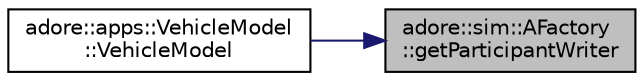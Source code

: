 digraph "adore::sim::AFactory::getParticipantWriter"
{
 // LATEX_PDF_SIZE
  edge [fontname="Helvetica",fontsize="10",labelfontname="Helvetica",labelfontsize="10"];
  node [fontname="Helvetica",fontsize="10",shape=record];
  rankdir="RL";
  Node1 [label="adore::sim::AFactory\l::getParticipantWriter",height=0.2,width=0.4,color="black", fillcolor="grey75", style="filled", fontcolor="black",tooltip="send ego state to simulation feed"];
  Node1 -> Node2 [dir="back",color="midnightblue",fontsize="10",style="solid",fontname="Helvetica"];
  Node2 [label="adore::apps::VehicleModel\l::VehicleModel",height=0.2,width=0.4,color="black", fillcolor="white", style="filled",URL="$classadore_1_1apps_1_1VehicleModel.html#ae694b4c954a7ba03571a5e40a29f5f08",tooltip="Construct a new Vehicle Model object."];
}
